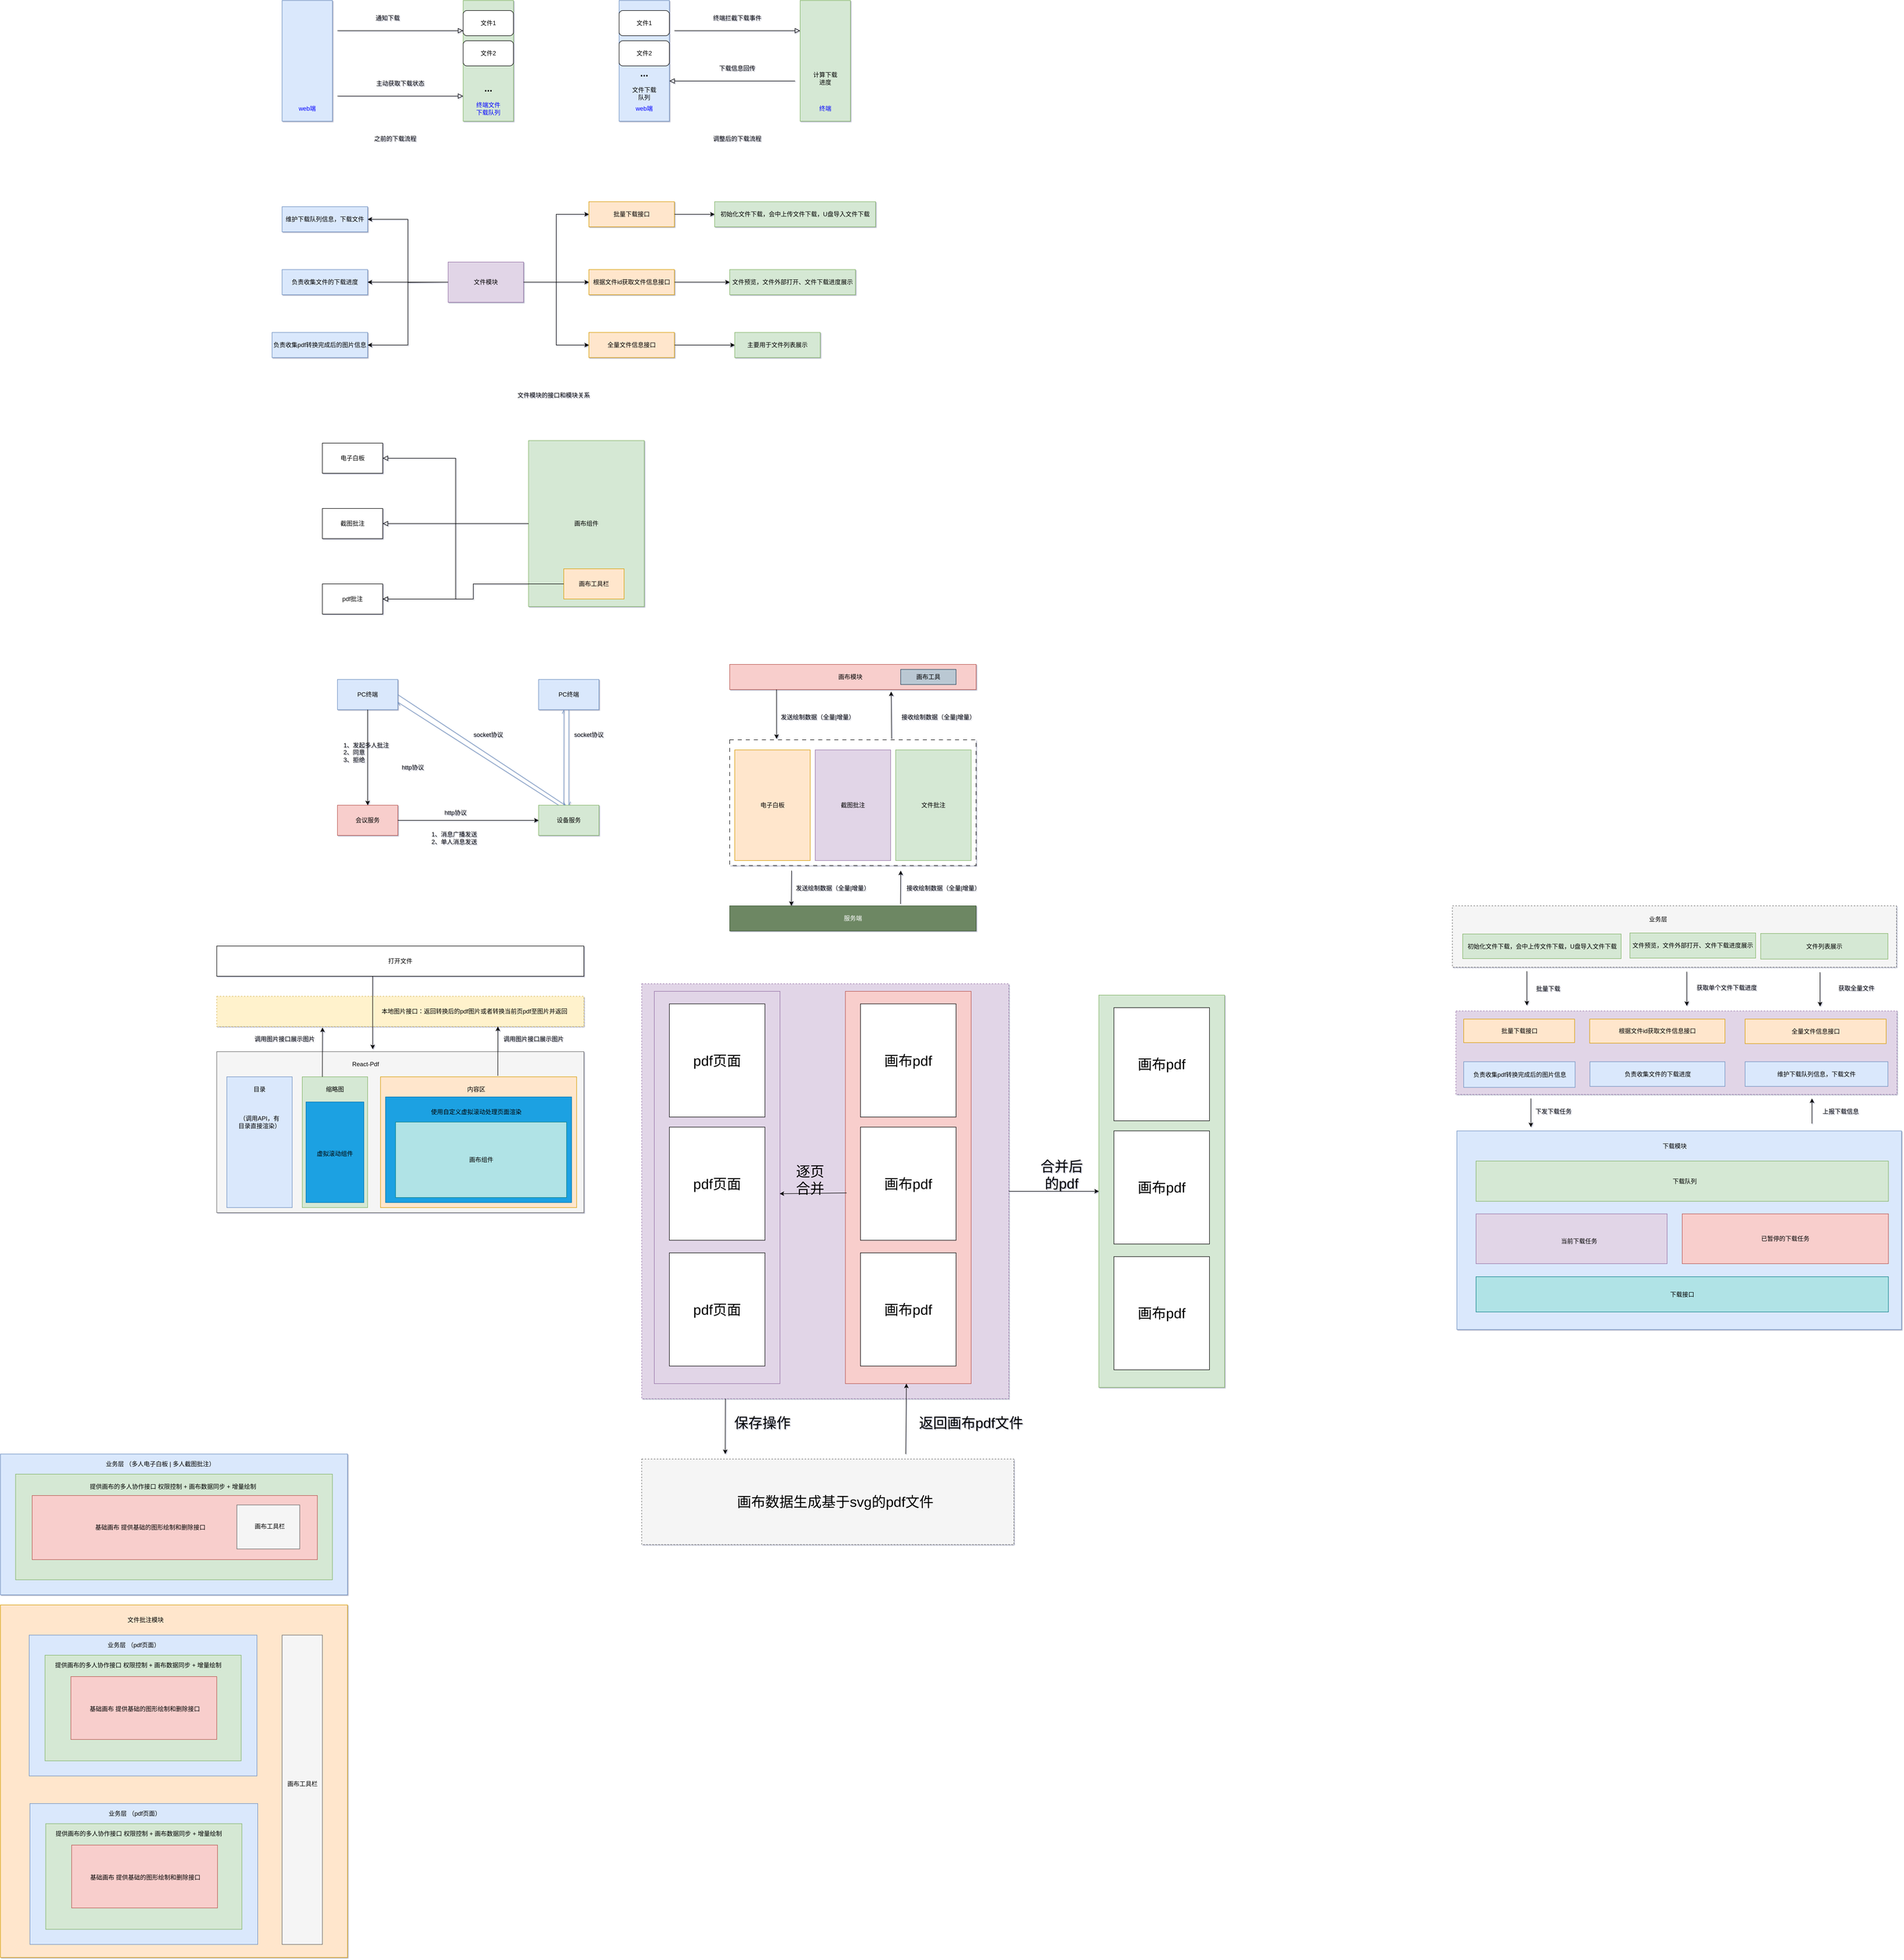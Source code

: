 <mxfile version="22.1.11" type="github">
  <diagram name="第 1 页" id="ExTiOvINmQSWUFrJPMDl">
    <mxGraphModel dx="2531" dy="933" grid="0" gridSize="10" guides="1" tooltips="1" connect="1" arrows="1" fold="1" page="0" pageScale="1" pageWidth="827" pageHeight="1169" math="0" shadow="1">
      <root>
        <mxCell id="0" />
        <mxCell id="1" parent="0" />
        <mxCell id="SdTUQV1muve1M0gxpiIX-164" value="" style="rounded=0;whiteSpace=wrap;html=1;dashed=1;fillColor=#f5f5f5;fontColor=#333333;strokeColor=#666666;" vertex="1" parent="1">
          <mxGeometry x="2357" y="1880" width="883" height="122" as="geometry" />
        </mxCell>
        <mxCell id="SdTUQV1muve1M0gxpiIX-46" value="" style="rounded=0;whiteSpace=wrap;html=1;dashed=1;fillColor=#e1d5e7;strokeColor=#9673a6;fontSize=28;" vertex="1" parent="1">
          <mxGeometry x="745" y="2035" width="730" height="825" as="geometry" />
        </mxCell>
        <mxCell id="SdTUQV1muve1M0gxpiIX-39" value="" style="rounded=0;whiteSpace=wrap;html=1;dashed=1;fillColor=#fff2cc;strokeColor=#d6b656;" vertex="1" parent="1">
          <mxGeometry x="-100" y="2060" width="730" height="60" as="geometry" />
        </mxCell>
        <mxCell id="yBqRNHplVpy1pxyJX8kC-1" value="" style="rounded=0;whiteSpace=wrap;html=1;fillColor=#dae8fc;strokeColor=#6c8ebf;" parent="1" vertex="1">
          <mxGeometry x="30" y="80" width="100" height="240" as="geometry" />
        </mxCell>
        <mxCell id="yBqRNHplVpy1pxyJX8kC-4" value="" style="rounded=0;whiteSpace=wrap;html=1;fillColor=#d5e8d4;strokeColor=#82b366;" parent="1" vertex="1">
          <mxGeometry x="390" y="80" width="100" height="240" as="geometry" />
        </mxCell>
        <mxCell id="yBqRNHplVpy1pxyJX8kC-6" value="文件1" style="rounded=1;whiteSpace=wrap;html=1;" parent="1" vertex="1">
          <mxGeometry x="390" y="100" width="100" height="50" as="geometry" />
        </mxCell>
        <mxCell id="yBqRNHplVpy1pxyJX8kC-9" value="" style="rounded=0;html=1;jettySize=auto;orthogonalLoop=1;fontSize=11;endArrow=block;endFill=0;endSize=8;strokeWidth=1;shadow=0;labelBackgroundColor=none;edgeStyle=orthogonalEdgeStyle;exitX=1;exitY=0.5;exitDx=0;exitDy=0;entryX=0;entryY=0.5;entryDx=0;entryDy=0;" parent="1" edge="1">
          <mxGeometry relative="1" as="geometry">
            <mxPoint x="140" y="140" as="sourcePoint" />
            <mxPoint x="390" y="140" as="targetPoint" />
          </mxGeometry>
        </mxCell>
        <mxCell id="yBqRNHplVpy1pxyJX8kC-10" value="文件2" style="rounded=1;whiteSpace=wrap;html=1;" parent="1" vertex="1">
          <mxGeometry x="390" y="160" width="100" height="50" as="geometry" />
        </mxCell>
        <mxCell id="yBqRNHplVpy1pxyJX8kC-12" value="..." style="text;html=1;strokeColor=none;fillColor=none;align=center;verticalAlign=middle;whiteSpace=wrap;rounded=0;fontStyle=1;fontSize=19;" parent="1" vertex="1">
          <mxGeometry x="410" y="240" width="60" height="30" as="geometry" />
        </mxCell>
        <mxCell id="yBqRNHplVpy1pxyJX8kC-13" value="终端文件下载队列" style="text;html=1;strokeColor=none;fillColor=none;align=center;verticalAlign=middle;whiteSpace=wrap;rounded=0;fontColor=#0000FF;" parent="1" vertex="1">
          <mxGeometry x="410" y="280" width="60" height="30" as="geometry" />
        </mxCell>
        <mxCell id="yBqRNHplVpy1pxyJX8kC-14" value="web端" style="text;html=1;strokeColor=none;fillColor=none;align=center;verticalAlign=middle;whiteSpace=wrap;rounded=0;fontColor=#0000FF;" parent="1" vertex="1">
          <mxGeometry x="50" y="280" width="60" height="30" as="geometry" />
        </mxCell>
        <mxCell id="yBqRNHplVpy1pxyJX8kC-16" value="通知下载" style="text;html=1;strokeColor=none;fillColor=none;align=center;verticalAlign=middle;whiteSpace=wrap;rounded=0;" parent="1" vertex="1">
          <mxGeometry x="210" y="100" width="60" height="30" as="geometry" />
        </mxCell>
        <mxCell id="yBqRNHplVpy1pxyJX8kC-43" value="主动获取下载状态" style="text;html=1;strokeColor=none;fillColor=none;align=center;verticalAlign=middle;whiteSpace=wrap;rounded=0;" parent="1" vertex="1">
          <mxGeometry x="210" y="230" width="110" height="30" as="geometry" />
        </mxCell>
        <mxCell id="yBqRNHplVpy1pxyJX8kC-44" value="" style="rounded=0;html=1;jettySize=auto;orthogonalLoop=1;fontSize=11;endArrow=block;endFill=0;endSize=8;strokeWidth=1;shadow=0;labelBackgroundColor=none;edgeStyle=orthogonalEdgeStyle;exitX=1;exitY=0.5;exitDx=0;exitDy=0;entryX=0;entryY=0.5;entryDx=0;entryDy=0;" parent="1" edge="1">
          <mxGeometry relative="1" as="geometry">
            <mxPoint x="140" y="270" as="sourcePoint" />
            <mxPoint x="390" y="270" as="targetPoint" />
          </mxGeometry>
        </mxCell>
        <mxCell id="yBqRNHplVpy1pxyJX8kC-45" value="之前的下载流程" style="text;html=1;strokeColor=none;fillColor=none;align=center;verticalAlign=middle;whiteSpace=wrap;rounded=0;" parent="1" vertex="1">
          <mxGeometry x="190" y="340" width="130" height="30" as="geometry" />
        </mxCell>
        <mxCell id="yBqRNHplVpy1pxyJX8kC-48" value="文件模块的接口和模块关系" style="text;html=1;strokeColor=none;fillColor=none;align=center;verticalAlign=middle;whiteSpace=wrap;rounded=0;" parent="1" vertex="1">
          <mxGeometry x="460" y="850" width="220" height="30" as="geometry" />
        </mxCell>
        <mxCell id="yBqRNHplVpy1pxyJX8kC-51" value="" style="edgeStyle=orthogonalEdgeStyle;rounded=0;orthogonalLoop=1;jettySize=auto;html=1;entryX=0;entryY=0.5;entryDx=0;entryDy=0;" parent="1" source="yBqRNHplVpy1pxyJX8kC-49" target="yBqRNHplVpy1pxyJX8kC-50" edge="1">
          <mxGeometry relative="1" as="geometry" />
        </mxCell>
        <mxCell id="yBqRNHplVpy1pxyJX8kC-78" value="" style="edgeStyle=orthogonalEdgeStyle;rounded=0;orthogonalLoop=1;jettySize=auto;html=1;entryX=1;entryY=0.5;entryDx=0;entryDy=0;" parent="1" source="yBqRNHplVpy1pxyJX8kC-49" target="yBqRNHplVpy1pxyJX8kC-79" edge="1">
          <mxGeometry relative="1" as="geometry">
            <mxPoint x="165" y="560" as="targetPoint" />
          </mxGeometry>
        </mxCell>
        <mxCell id="yBqRNHplVpy1pxyJX8kC-49" value="文件模块" style="rounded=0;whiteSpace=wrap;html=1;fillColor=#e1d5e7;strokeColor=#9673a6;" parent="1" vertex="1">
          <mxGeometry x="360" y="600" width="150" height="80" as="geometry" />
        </mxCell>
        <mxCell id="yBqRNHplVpy1pxyJX8kC-61" value="" style="edgeStyle=orthogonalEdgeStyle;rounded=0;orthogonalLoop=1;jettySize=auto;html=1;" parent="1" source="yBqRNHplVpy1pxyJX8kC-50" target="yBqRNHplVpy1pxyJX8kC-60" edge="1">
          <mxGeometry relative="1" as="geometry" />
        </mxCell>
        <mxCell id="yBqRNHplVpy1pxyJX8kC-50" value="批量下载接口" style="rounded=0;whiteSpace=wrap;html=1;fillColor=#ffe6cc;strokeColor=#d79b00;" parent="1" vertex="1">
          <mxGeometry x="640" y="480" width="170" height="50" as="geometry" />
        </mxCell>
        <mxCell id="yBqRNHplVpy1pxyJX8kC-59" value="" style="edgeStyle=orthogonalEdgeStyle;rounded=0;orthogonalLoop=1;jettySize=auto;html=1;" parent="1" source="yBqRNHplVpy1pxyJX8kC-52" target="yBqRNHplVpy1pxyJX8kC-58" edge="1">
          <mxGeometry relative="1" as="geometry" />
        </mxCell>
        <mxCell id="yBqRNHplVpy1pxyJX8kC-52" value="根据文件id获取文件信息接口" style="rounded=0;whiteSpace=wrap;html=1;fillColor=#ffe6cc;strokeColor=#d79b00;" parent="1" vertex="1">
          <mxGeometry x="640" y="615" width="170" height="50" as="geometry" />
        </mxCell>
        <mxCell id="yBqRNHplVpy1pxyJX8kC-57" value="" style="edgeStyle=orthogonalEdgeStyle;rounded=0;orthogonalLoop=1;jettySize=auto;html=1;" parent="1" source="yBqRNHplVpy1pxyJX8kC-53" target="yBqRNHplVpy1pxyJX8kC-56" edge="1">
          <mxGeometry relative="1" as="geometry" />
        </mxCell>
        <mxCell id="yBqRNHplVpy1pxyJX8kC-53" value="全量文件信息接口" style="rounded=0;whiteSpace=wrap;html=1;fillColor=#ffe6cc;strokeColor=#d79b00;" parent="1" vertex="1">
          <mxGeometry x="640" y="740" width="170" height="50" as="geometry" />
        </mxCell>
        <mxCell id="yBqRNHplVpy1pxyJX8kC-54" value="" style="edgeStyle=orthogonalEdgeStyle;rounded=0;orthogonalLoop=1;jettySize=auto;html=1;entryX=0;entryY=0.5;entryDx=0;entryDy=0;exitX=1;exitY=0.5;exitDx=0;exitDy=0;" parent="1" source="yBqRNHplVpy1pxyJX8kC-49" target="yBqRNHplVpy1pxyJX8kC-52" edge="1">
          <mxGeometry relative="1" as="geometry">
            <mxPoint x="520" y="650" as="sourcePoint" />
            <mxPoint x="650" y="515" as="targetPoint" />
          </mxGeometry>
        </mxCell>
        <mxCell id="yBqRNHplVpy1pxyJX8kC-55" value="" style="edgeStyle=orthogonalEdgeStyle;rounded=0;orthogonalLoop=1;jettySize=auto;html=1;entryX=0;entryY=0.5;entryDx=0;entryDy=0;exitX=1;exitY=0.5;exitDx=0;exitDy=0;" parent="1" source="yBqRNHplVpy1pxyJX8kC-49" target="yBqRNHplVpy1pxyJX8kC-53" edge="1">
          <mxGeometry relative="1" as="geometry">
            <mxPoint x="520" y="650" as="sourcePoint" />
            <mxPoint x="650" y="515" as="targetPoint" />
          </mxGeometry>
        </mxCell>
        <mxCell id="yBqRNHplVpy1pxyJX8kC-56" value="主要用于文件列表展示" style="rounded=0;whiteSpace=wrap;html=1;fillColor=#d5e8d4;strokeColor=#82b366;" parent="1" vertex="1">
          <mxGeometry x="930" y="740" width="170" height="50" as="geometry" />
        </mxCell>
        <mxCell id="yBqRNHplVpy1pxyJX8kC-58" value="文件预览，文件外部打开、文件下载进度展示" style="rounded=0;whiteSpace=wrap;html=1;fillColor=#d5e8d4;strokeColor=#82b366;" parent="1" vertex="1">
          <mxGeometry x="920" y="615" width="250" height="50" as="geometry" />
        </mxCell>
        <mxCell id="yBqRNHplVpy1pxyJX8kC-60" value="初始化文件下载，会中上传文件下载，U盘导入文件下载" style="rounded=0;whiteSpace=wrap;html=1;fillColor=#d5e8d4;strokeColor=#82b366;" parent="1" vertex="1">
          <mxGeometry x="890" y="480" width="320" height="50" as="geometry" />
        </mxCell>
        <mxCell id="yBqRNHplVpy1pxyJX8kC-63" value="" style="rounded=0;whiteSpace=wrap;html=1;fillColor=#dae8fc;strokeColor=#6c8ebf;" parent="1" vertex="1">
          <mxGeometry x="700" y="80" width="100" height="240" as="geometry" />
        </mxCell>
        <mxCell id="yBqRNHplVpy1pxyJX8kC-64" value="" style="rounded=0;whiteSpace=wrap;html=1;fillColor=#d5e8d4;strokeColor=#82b366;" parent="1" vertex="1">
          <mxGeometry x="1060" y="80" width="100" height="240" as="geometry" />
        </mxCell>
        <mxCell id="yBqRNHplVpy1pxyJX8kC-65" value="文件1" style="rounded=1;whiteSpace=wrap;html=1;" parent="1" vertex="1">
          <mxGeometry x="700" y="100" width="100" height="50" as="geometry" />
        </mxCell>
        <mxCell id="yBqRNHplVpy1pxyJX8kC-66" value="" style="rounded=0;html=1;jettySize=auto;orthogonalLoop=1;fontSize=11;endArrow=block;endFill=0;endSize=8;strokeWidth=1;shadow=0;labelBackgroundColor=none;edgeStyle=orthogonalEdgeStyle;exitX=1;exitY=0.5;exitDx=0;exitDy=0;entryX=0;entryY=0.5;entryDx=0;entryDy=0;" parent="1" edge="1">
          <mxGeometry relative="1" as="geometry">
            <mxPoint x="810" y="140" as="sourcePoint" />
            <mxPoint x="1060" y="140" as="targetPoint" />
          </mxGeometry>
        </mxCell>
        <mxCell id="yBqRNHplVpy1pxyJX8kC-67" value="文件2" style="rounded=1;whiteSpace=wrap;html=1;" parent="1" vertex="1">
          <mxGeometry x="700" y="160" width="100" height="50" as="geometry" />
        </mxCell>
        <mxCell id="yBqRNHplVpy1pxyJX8kC-68" value="..." style="text;html=1;strokeColor=none;fillColor=none;align=center;verticalAlign=middle;whiteSpace=wrap;rounded=0;fontStyle=1;fontSize=19;" parent="1" vertex="1">
          <mxGeometry x="720" y="210" width="60" height="30" as="geometry" />
        </mxCell>
        <mxCell id="yBqRNHplVpy1pxyJX8kC-69" value="终端" style="text;html=1;strokeColor=none;fillColor=none;align=center;verticalAlign=middle;whiteSpace=wrap;rounded=0;fontColor=#0000FF;" parent="1" vertex="1">
          <mxGeometry x="1080" y="280" width="60" height="30" as="geometry" />
        </mxCell>
        <mxCell id="yBqRNHplVpy1pxyJX8kC-70" value="web端" style="text;html=1;strokeColor=none;fillColor=none;align=center;verticalAlign=middle;whiteSpace=wrap;rounded=0;fontColor=#0000FF;" parent="1" vertex="1">
          <mxGeometry x="720" y="280" width="60" height="30" as="geometry" />
        </mxCell>
        <mxCell id="yBqRNHplVpy1pxyJX8kC-71" value="" style="rounded=0;html=1;jettySize=auto;orthogonalLoop=1;fontSize=11;endArrow=block;endFill=0;endSize=8;strokeWidth=1;shadow=0;labelBackgroundColor=none;edgeStyle=orthogonalEdgeStyle;exitX=0;exitY=0.75;exitDx=0;exitDy=0;" parent="1" edge="1">
          <mxGeometry relative="1" as="geometry">
            <mxPoint x="1050" y="240" as="sourcePoint" />
            <mxPoint x="800" y="240" as="targetPoint" />
          </mxGeometry>
        </mxCell>
        <mxCell id="yBqRNHplVpy1pxyJX8kC-72" value="终端拦截下载事件" style="text;html=1;strokeColor=none;fillColor=none;align=center;verticalAlign=middle;whiteSpace=wrap;rounded=0;" parent="1" vertex="1">
          <mxGeometry x="880" y="100" width="110" height="30" as="geometry" />
        </mxCell>
        <mxCell id="yBqRNHplVpy1pxyJX8kC-73" value="下载信息回传" style="text;html=1;strokeColor=none;fillColor=none;align=center;verticalAlign=middle;whiteSpace=wrap;rounded=0;" parent="1" vertex="1">
          <mxGeometry x="880" y="200" width="110" height="30" as="geometry" />
        </mxCell>
        <mxCell id="yBqRNHplVpy1pxyJX8kC-74" value="文件下载队列" style="text;html=1;strokeColor=none;fillColor=none;align=center;verticalAlign=middle;whiteSpace=wrap;rounded=0;fontColor=#000000;" parent="1" vertex="1">
          <mxGeometry x="720" y="250" width="60" height="30" as="geometry" />
        </mxCell>
        <mxCell id="yBqRNHplVpy1pxyJX8kC-75" value="调整后的下载流程" style="text;html=1;strokeColor=none;fillColor=none;align=center;verticalAlign=middle;whiteSpace=wrap;rounded=0;" parent="1" vertex="1">
          <mxGeometry x="870" y="340" width="130" height="30" as="geometry" />
        </mxCell>
        <mxCell id="yBqRNHplVpy1pxyJX8kC-76" value="计算下载进度" style="text;html=1;strokeColor=none;fillColor=none;align=center;verticalAlign=middle;whiteSpace=wrap;rounded=0;" parent="1" vertex="1">
          <mxGeometry x="1080" y="220" width="60" height="30" as="geometry" />
        </mxCell>
        <mxCell id="yBqRNHplVpy1pxyJX8kC-79" value="维护下载队列信息，下载文件" style="rounded=0;whiteSpace=wrap;html=1;fillColor=#dae8fc;strokeColor=#6c8ebf;" parent="1" vertex="1">
          <mxGeometry x="30" y="490" width="170" height="50" as="geometry" />
        </mxCell>
        <mxCell id="yBqRNHplVpy1pxyJX8kC-80" value="负责收集文件的下载进度" style="rounded=0;whiteSpace=wrap;html=1;fillColor=#dae8fc;strokeColor=#6c8ebf;" parent="1" vertex="1">
          <mxGeometry x="30" y="615" width="170" height="50" as="geometry" />
        </mxCell>
        <mxCell id="yBqRNHplVpy1pxyJX8kC-81" value="" style="edgeStyle=orthogonalEdgeStyle;rounded=0;orthogonalLoop=1;jettySize=auto;html=1;exitX=0;exitY=0.5;exitDx=0;exitDy=0;" parent="1" source="yBqRNHplVpy1pxyJX8kC-49" target="yBqRNHplVpy1pxyJX8kC-80" edge="1">
          <mxGeometry relative="1" as="geometry">
            <mxPoint x="370" y="650" as="sourcePoint" />
            <mxPoint x="210" y="525" as="targetPoint" />
          </mxGeometry>
        </mxCell>
        <mxCell id="yBqRNHplVpy1pxyJX8kC-82" value="负责收集pdf转换完成后的图片信息" style="rounded=0;whiteSpace=wrap;html=1;fillColor=#dae8fc;strokeColor=#6c8ebf;" parent="1" vertex="1">
          <mxGeometry x="10" y="740" width="190" height="50" as="geometry" />
        </mxCell>
        <mxCell id="yBqRNHplVpy1pxyJX8kC-83" value="" style="edgeStyle=orthogonalEdgeStyle;rounded=0;orthogonalLoop=1;jettySize=auto;html=1;entryX=1;entryY=0.5;entryDx=0;entryDy=0;" parent="1" target="yBqRNHplVpy1pxyJX8kC-82" edge="1">
          <mxGeometry relative="1" as="geometry">
            <mxPoint x="360" y="640" as="sourcePoint" />
            <mxPoint x="210" y="525" as="targetPoint" />
          </mxGeometry>
        </mxCell>
        <mxCell id="yBqRNHplVpy1pxyJX8kC-91" value="画布组件" style="rounded=0;whiteSpace=wrap;html=1;fillColor=#d5e8d4;strokeColor=#82b366;" parent="1" vertex="1">
          <mxGeometry x="520" y="955" width="230" height="330" as="geometry" />
        </mxCell>
        <mxCell id="yBqRNHplVpy1pxyJX8kC-92" value="电子白板" style="rounded=0;whiteSpace=wrap;html=1;" parent="1" vertex="1">
          <mxGeometry x="110" y="960" width="120" height="60" as="geometry" />
        </mxCell>
        <mxCell id="yBqRNHplVpy1pxyJX8kC-93" value="截图批注" style="rounded=0;whiteSpace=wrap;html=1;" parent="1" vertex="1">
          <mxGeometry x="110" y="1090" width="120" height="60" as="geometry" />
        </mxCell>
        <mxCell id="yBqRNHplVpy1pxyJX8kC-94" value="pdf批注" style="rounded=0;whiteSpace=wrap;html=1;" parent="1" vertex="1">
          <mxGeometry x="110" y="1240" width="120" height="60" as="geometry" />
        </mxCell>
        <mxCell id="yBqRNHplVpy1pxyJX8kC-98" value="" style="rounded=0;html=1;jettySize=auto;orthogonalLoop=1;fontSize=11;endArrow=block;endFill=0;endSize=8;strokeWidth=1;shadow=0;labelBackgroundColor=none;edgeStyle=orthogonalEdgeStyle;entryX=1;entryY=0.5;entryDx=0;entryDy=0;exitX=0;exitY=0.5;exitDx=0;exitDy=0;" parent="1" source="yBqRNHplVpy1pxyJX8kC-91" target="yBqRNHplVpy1pxyJX8kC-92" edge="1">
          <mxGeometry relative="1" as="geometry">
            <mxPoint x="660" y="1110" as="sourcePoint" />
            <mxPoint x="660" y="1160" as="targetPoint" />
          </mxGeometry>
        </mxCell>
        <mxCell id="yBqRNHplVpy1pxyJX8kC-99" value="" style="rounded=0;html=1;jettySize=auto;orthogonalLoop=1;fontSize=11;endArrow=block;endFill=0;endSize=8;strokeWidth=1;shadow=0;labelBackgroundColor=none;edgeStyle=orthogonalEdgeStyle;entryX=1;entryY=0.5;entryDx=0;entryDy=0;exitX=0;exitY=0.5;exitDx=0;exitDy=0;" parent="1" source="yBqRNHplVpy1pxyJX8kC-91" target="yBqRNHplVpy1pxyJX8kC-93" edge="1">
          <mxGeometry relative="1" as="geometry">
            <mxPoint x="530" y="1130" as="sourcePoint" />
            <mxPoint x="240" y="1000" as="targetPoint" />
          </mxGeometry>
        </mxCell>
        <mxCell id="yBqRNHplVpy1pxyJX8kC-101" value="" style="rounded=0;html=1;jettySize=auto;orthogonalLoop=1;fontSize=11;endArrow=block;endFill=0;endSize=8;strokeWidth=1;shadow=0;labelBackgroundColor=none;edgeStyle=orthogonalEdgeStyle;entryX=1;entryY=0.5;entryDx=0;entryDy=0;exitX=0;exitY=0.5;exitDx=0;exitDy=0;" parent="1" source="yBqRNHplVpy1pxyJX8kC-91" target="yBqRNHplVpy1pxyJX8kC-94" edge="1">
          <mxGeometry relative="1" as="geometry">
            <mxPoint x="530" y="1130" as="sourcePoint" />
            <mxPoint x="240" y="1130" as="targetPoint" />
          </mxGeometry>
        </mxCell>
        <mxCell id="yBqRNHplVpy1pxyJX8kC-102" value="画布工具栏" style="rounded=0;whiteSpace=wrap;html=1;fillColor=#ffe6cc;strokeColor=#d79b00;" parent="1" vertex="1">
          <mxGeometry x="590" y="1210" width="120" height="60" as="geometry" />
        </mxCell>
        <mxCell id="yBqRNHplVpy1pxyJX8kC-103" value="" style="rounded=0;html=1;jettySize=auto;orthogonalLoop=1;fontSize=11;endArrow=block;endFill=0;endSize=8;strokeWidth=1;shadow=0;labelBackgroundColor=none;edgeStyle=orthogonalEdgeStyle;entryX=1;entryY=0.5;entryDx=0;entryDy=0;exitX=0;exitY=0.5;exitDx=0;exitDy=0;" parent="1" source="yBqRNHplVpy1pxyJX8kC-102" target="yBqRNHplVpy1pxyJX8kC-94" edge="1">
          <mxGeometry relative="1" as="geometry">
            <mxPoint x="470" y="1140" as="sourcePoint" />
            <mxPoint x="470" y="1190" as="targetPoint" />
          </mxGeometry>
        </mxCell>
        <mxCell id="yBqRNHplVpy1pxyJX8kC-104" value="PC终端" style="rounded=0;whiteSpace=wrap;html=1;fillColor=#dae8fc;strokeColor=#6c8ebf;" parent="1" vertex="1">
          <mxGeometry x="140" y="1430" width="120" height="60" as="geometry" />
        </mxCell>
        <mxCell id="yBqRNHplVpy1pxyJX8kC-105" value="会议服务" style="rounded=0;whiteSpace=wrap;html=1;fillColor=#f8cecc;strokeColor=#b85450;" parent="1" vertex="1">
          <mxGeometry x="140" y="1680" width="120" height="60" as="geometry" />
        </mxCell>
        <mxCell id="yBqRNHplVpy1pxyJX8kC-106" value="设备服务" style="rounded=0;whiteSpace=wrap;html=1;fillColor=#d5e8d4;strokeColor=#82b366;" parent="1" vertex="1">
          <mxGeometry x="540" y="1680" width="120" height="60" as="geometry" />
        </mxCell>
        <mxCell id="yBqRNHplVpy1pxyJX8kC-107" value="" style="endArrow=classic;html=1;rounded=0;exitX=0.5;exitY=1;exitDx=0;exitDy=0;entryX=0.5;entryY=0;entryDx=0;entryDy=0;" parent="1" source="yBqRNHplVpy1pxyJX8kC-104" target="yBqRNHplVpy1pxyJX8kC-105" edge="1">
          <mxGeometry width="50" height="50" relative="1" as="geometry">
            <mxPoint x="400" y="1740" as="sourcePoint" />
            <mxPoint x="240" y="1560" as="targetPoint" />
          </mxGeometry>
        </mxCell>
        <mxCell id="yBqRNHplVpy1pxyJX8kC-108" value="" style="endArrow=classic;html=1;rounded=0;exitX=0;exitY=0.5;exitDx=0;exitDy=0;entryX=0;entryY=0.5;entryDx=0;entryDy=0;" parent="1" target="yBqRNHplVpy1pxyJX8kC-106" edge="1">
          <mxGeometry width="50" height="50" relative="1" as="geometry">
            <mxPoint x="260" y="1710" as="sourcePoint" />
            <mxPoint x="140" y="1880" as="targetPoint" />
          </mxGeometry>
        </mxCell>
        <mxCell id="yBqRNHplVpy1pxyJX8kC-109" value="" style="endArrow=openAsync;html=1;rounded=0;endFill=0;fillColor=#dae8fc;strokeColor=#6c8ebf;" parent="1" edge="1">
          <mxGeometry width="50" height="50" relative="1" as="geometry">
            <mxPoint x="580" y="1680" as="sourcePoint" />
            <mxPoint x="260" y="1475" as="targetPoint" />
          </mxGeometry>
        </mxCell>
        <mxCell id="yBqRNHplVpy1pxyJX8kC-110" value="" style="endArrow=openAsync;html=1;rounded=0;exitX=1;exitY=0.5;exitDx=0;exitDy=0;entryX=0.442;entryY=0;entryDx=0;entryDy=0;entryPerimeter=0;endFill=0;fillColor=#dae8fc;strokeColor=#6c8ebf;" parent="1" source="yBqRNHplVpy1pxyJX8kC-104" target="yBqRNHplVpy1pxyJX8kC-106" edge="1">
          <mxGeometry width="50" height="50" relative="1" as="geometry">
            <mxPoint x="590" y="1690" as="sourcePoint" />
            <mxPoint x="650" y="1540" as="targetPoint" />
          </mxGeometry>
        </mxCell>
        <mxCell id="yBqRNHplVpy1pxyJX8kC-111" value="socket协议" style="text;html=1;strokeColor=none;fillColor=none;align=center;verticalAlign=middle;whiteSpace=wrap;rounded=0;" parent="1" vertex="1">
          <mxGeometry x="600" y="1530" width="80" height="20" as="geometry" />
        </mxCell>
        <mxCell id="yBqRNHplVpy1pxyJX8kC-112" value="http协议" style="text;html=1;strokeColor=none;fillColor=none;align=center;verticalAlign=middle;whiteSpace=wrap;rounded=0;" parent="1" vertex="1">
          <mxGeometry x="345" y="1680" width="60" height="30" as="geometry" />
        </mxCell>
        <mxCell id="yBqRNHplVpy1pxyJX8kC-113" value="http协议" style="text;html=1;strokeColor=none;fillColor=none;align=center;verticalAlign=middle;whiteSpace=wrap;rounded=0;" parent="1" vertex="1">
          <mxGeometry x="260" y="1590" width="60" height="30" as="geometry" />
        </mxCell>
        <mxCell id="yBqRNHplVpy1pxyJX8kC-114" value="1、发起多人批注&lt;br&gt;2、同意&lt;br&gt;3、拒绝" style="text;html=1;strokeColor=none;fillColor=none;align=left;verticalAlign=middle;whiteSpace=wrap;rounded=0;" parent="1" vertex="1">
          <mxGeometry x="150" y="1540" width="110" height="70" as="geometry" />
        </mxCell>
        <mxCell id="yBqRNHplVpy1pxyJX8kC-115" value="1、消息广播发送&lt;br&gt;2、单人消息发送" style="text;html=1;strokeColor=none;fillColor=none;align=left;verticalAlign=middle;whiteSpace=wrap;rounded=0;" parent="1" vertex="1">
          <mxGeometry x="325" y="1710" width="110" height="70" as="geometry" />
        </mxCell>
        <mxCell id="yBqRNHplVpy1pxyJX8kC-117" value="PC终端" style="rounded=0;whiteSpace=wrap;html=1;fillColor=#dae8fc;strokeColor=#6c8ebf;" parent="1" vertex="1">
          <mxGeometry x="540" y="1430" width="120" height="60" as="geometry" />
        </mxCell>
        <mxCell id="yBqRNHplVpy1pxyJX8kC-118" value="" style="endArrow=openAsync;html=1;rounded=0;exitX=0.5;exitY=1;exitDx=0;exitDy=0;entryX=0.5;entryY=0;entryDx=0;entryDy=0;endFill=0;fillColor=#dae8fc;strokeColor=#6c8ebf;" parent="1" source="yBqRNHplVpy1pxyJX8kC-117" target="yBqRNHplVpy1pxyJX8kC-106" edge="1">
          <mxGeometry width="50" height="50" relative="1" as="geometry">
            <mxPoint x="420" y="1470" as="sourcePoint" />
            <mxPoint x="753" y="1690" as="targetPoint" />
          </mxGeometry>
        </mxCell>
        <mxCell id="yBqRNHplVpy1pxyJX8kC-119" value="" style="endArrow=openAsync;html=1;rounded=0;endFill=0;fillColor=#dae8fc;strokeColor=#6c8ebf;entryX=0.419;entryY=1.013;entryDx=0;entryDy=0;entryPerimeter=0;" parent="1" target="yBqRNHplVpy1pxyJX8kC-117" edge="1">
          <mxGeometry width="50" height="50" relative="1" as="geometry">
            <mxPoint x="590" y="1680" as="sourcePoint" />
            <mxPoint x="270" y="1485" as="targetPoint" />
          </mxGeometry>
        </mxCell>
        <mxCell id="yBqRNHplVpy1pxyJX8kC-120" value="socket协议" style="text;html=1;strokeColor=none;fillColor=none;align=center;verticalAlign=middle;whiteSpace=wrap;rounded=0;" parent="1" vertex="1">
          <mxGeometry x="400" y="1530" width="80" height="20" as="geometry" />
        </mxCell>
        <mxCell id="SdTUQV1muve1M0gxpiIX-1" value="" style="rounded=0;whiteSpace=wrap;html=1;fillColor=#f8cecc;strokeColor=#b85450;" vertex="1" parent="1">
          <mxGeometry x="920" y="1400" width="490" height="50" as="geometry" />
        </mxCell>
        <mxCell id="SdTUQV1muve1M0gxpiIX-2" value="画布模块" style="text;html=1;strokeColor=none;fillColor=none;align=center;verticalAlign=middle;whiteSpace=wrap;rounded=0;" vertex="1" parent="1">
          <mxGeometry x="1130" y="1410" width="60" height="30" as="geometry" />
        </mxCell>
        <mxCell id="SdTUQV1muve1M0gxpiIX-8" value="批注模块" style="rounded=0;whiteSpace=wrap;html=1;dashed=1;dashPattern=8 8;" vertex="1" parent="1">
          <mxGeometry x="920" y="1550" width="490" height="250" as="geometry" />
        </mxCell>
        <mxCell id="SdTUQV1muve1M0gxpiIX-9" value="服务端" style="rounded=0;whiteSpace=wrap;html=1;fillColor=#6d8764;fontColor=#ffffff;strokeColor=#3A5431;" vertex="1" parent="1">
          <mxGeometry x="920" y="1880" width="490" height="50" as="geometry" />
        </mxCell>
        <mxCell id="SdTUQV1muve1M0gxpiIX-10" value="" style="endArrow=classic;html=1;rounded=0;entryX=0.25;entryY=0;entryDx=0;entryDy=0;" edge="1" parent="1" target="SdTUQV1muve1M0gxpiIX-9">
          <mxGeometry width="50" height="50" relative="1" as="geometry">
            <mxPoint x="1043" y="1810" as="sourcePoint" />
            <mxPoint x="1090" y="1640" as="targetPoint" />
          </mxGeometry>
        </mxCell>
        <mxCell id="SdTUQV1muve1M0gxpiIX-11" value="" style="endArrow=classic;html=1;rounded=0;exitX=0.693;exitY=-0.072;exitDx=0;exitDy=0;exitPerimeter=0;" edge="1" parent="1" source="SdTUQV1muve1M0gxpiIX-9">
          <mxGeometry width="50" height="50" relative="1" as="geometry">
            <mxPoint x="1261" y="1810" as="sourcePoint" />
            <mxPoint x="1260" y="1810" as="targetPoint" />
          </mxGeometry>
        </mxCell>
        <mxCell id="SdTUQV1muve1M0gxpiIX-14" value="接收绘制数据（全量|增量）" style="text;html=1;strokeColor=none;fillColor=none;align=center;verticalAlign=middle;whiteSpace=wrap;rounded=0;" vertex="1" parent="1">
          <mxGeometry x="1270" y="1830" width="150" height="30" as="geometry" />
        </mxCell>
        <mxCell id="SdTUQV1muve1M0gxpiIX-15" value="发送绘制数据（全量|增量）" style="text;html=1;strokeColor=none;fillColor=none;align=center;verticalAlign=middle;whiteSpace=wrap;rounded=0;" vertex="1" parent="1">
          <mxGeometry x="1050" y="1830" width="150" height="30" as="geometry" />
        </mxCell>
        <mxCell id="SdTUQV1muve1M0gxpiIX-16" value="" style="endArrow=classic;html=1;rounded=0;entryX=0.19;entryY=-0.008;entryDx=0;entryDy=0;entryPerimeter=0;" edge="1" parent="1" target="SdTUQV1muve1M0gxpiIX-8">
          <mxGeometry width="50" height="50" relative="1" as="geometry">
            <mxPoint x="1013" y="1450" as="sourcePoint" />
            <mxPoint x="1013" y="1520" as="targetPoint" />
          </mxGeometry>
        </mxCell>
        <mxCell id="SdTUQV1muve1M0gxpiIX-17" value="发送绘制数据（全量|增量）" style="text;html=1;strokeColor=none;fillColor=none;align=center;verticalAlign=middle;whiteSpace=wrap;rounded=0;" vertex="1" parent="1">
          <mxGeometry x="1020" y="1490" width="150" height="30" as="geometry" />
        </mxCell>
        <mxCell id="SdTUQV1muve1M0gxpiIX-3" value="电子白板" style="rounded=0;whiteSpace=wrap;html=1;fillColor=#ffe6cc;strokeColor=#d79b00;" vertex="1" parent="1">
          <mxGeometry x="930" y="1570" width="150" height="220" as="geometry" />
        </mxCell>
        <mxCell id="SdTUQV1muve1M0gxpiIX-6" value="截图批注" style="rounded=0;whiteSpace=wrap;html=1;fillColor=#e1d5e7;strokeColor=#9673a6;" vertex="1" parent="1">
          <mxGeometry x="1090" y="1570" width="150" height="220" as="geometry" />
        </mxCell>
        <mxCell id="SdTUQV1muve1M0gxpiIX-7" value="文件批注" style="rounded=0;whiteSpace=wrap;html=1;fillColor=#d5e8d4;strokeColor=#82b366;" vertex="1" parent="1">
          <mxGeometry x="1250" y="1570" width="150" height="220" as="geometry" />
        </mxCell>
        <mxCell id="SdTUQV1muve1M0gxpiIX-18" value="接收绘制数据（全量|增量）" style="text;html=1;strokeColor=none;fillColor=none;align=center;verticalAlign=middle;whiteSpace=wrap;rounded=0;" vertex="1" parent="1">
          <mxGeometry x="1260" y="1490" width="150" height="30" as="geometry" />
        </mxCell>
        <mxCell id="SdTUQV1muve1M0gxpiIX-19" value="" style="endArrow=classic;html=1;rounded=0;exitX=0.657;exitY=-0.008;exitDx=0;exitDy=0;exitPerimeter=0;" edge="1" parent="1" source="SdTUQV1muve1M0gxpiIX-8">
          <mxGeometry width="50" height="50" relative="1" as="geometry">
            <mxPoint x="1241" y="1540" as="sourcePoint" />
            <mxPoint x="1241" y="1454" as="targetPoint" />
          </mxGeometry>
        </mxCell>
        <mxCell id="SdTUQV1muve1M0gxpiIX-20" value="画布工具" style="rounded=0;whiteSpace=wrap;html=1;fillColor=#bac8d3;strokeColor=#23445d;" vertex="1" parent="1">
          <mxGeometry x="1260" y="1410" width="110" height="30" as="geometry" />
        </mxCell>
        <mxCell id="SdTUQV1muve1M0gxpiIX-21" value="" style="edgeStyle=orthogonalEdgeStyle;rounded=0;orthogonalLoop=1;jettySize=auto;html=1;" edge="1" parent="1">
          <mxGeometry relative="1" as="geometry">
            <mxPoint x="210" y="2015" as="sourcePoint" />
            <mxPoint x="210" y="2165" as="targetPoint" />
          </mxGeometry>
        </mxCell>
        <mxCell id="SdTUQV1muve1M0gxpiIX-22" value="打开文件" style="rounded=0;whiteSpace=wrap;html=1;" vertex="1" parent="1">
          <mxGeometry x="-100" y="1960" width="730" height="60" as="geometry" />
        </mxCell>
        <mxCell id="SdTUQV1muve1M0gxpiIX-23" value="" style="whiteSpace=wrap;html=1;rounded=0;fillColor=#f5f5f5;strokeColor=#666666;fontColor=#333333;" vertex="1" parent="1">
          <mxGeometry x="-100" y="2170" width="730" height="320" as="geometry" />
        </mxCell>
        <mxCell id="SdTUQV1muve1M0gxpiIX-24" value="React-Pdf" style="text;html=1;strokeColor=none;fillColor=none;align=center;verticalAlign=middle;whiteSpace=wrap;rounded=0;" vertex="1" parent="1">
          <mxGeometry x="165.62" y="2180" width="60" height="30" as="geometry" />
        </mxCell>
        <mxCell id="SdTUQV1muve1M0gxpiIX-25" value="" style="rounded=0;whiteSpace=wrap;html=1;fillColor=#dae8fc;strokeColor=#6c8ebf;" vertex="1" parent="1">
          <mxGeometry x="-80" y="2220" width="130" height="260" as="geometry" />
        </mxCell>
        <mxCell id="SdTUQV1muve1M0gxpiIX-26" value="" style="rounded=0;whiteSpace=wrap;html=1;fillColor=#d5e8d4;strokeColor=#82b366;" vertex="1" parent="1">
          <mxGeometry x="70" y="2220" width="130" height="260" as="geometry" />
        </mxCell>
        <mxCell id="SdTUQV1muve1M0gxpiIX-27" value="" style="rounded=0;whiteSpace=wrap;html=1;fillColor=#ffe6cc;strokeColor=#d79b00;" vertex="1" parent="1">
          <mxGeometry x="225.62" y="2220" width="390" height="260" as="geometry" />
        </mxCell>
        <mxCell id="SdTUQV1muve1M0gxpiIX-28" value="目录" style="text;html=1;strokeColor=none;fillColor=none;align=center;verticalAlign=middle;whiteSpace=wrap;rounded=0;" vertex="1" parent="1">
          <mxGeometry x="-70" y="2230" width="110" height="30" as="geometry" />
        </mxCell>
        <mxCell id="SdTUQV1muve1M0gxpiIX-29" value="（调用API，有目录直接渲染）" style="text;html=1;strokeColor=none;fillColor=none;align=center;verticalAlign=middle;whiteSpace=wrap;rounded=0;" vertex="1" parent="1">
          <mxGeometry x="-60" y="2270" width="90" height="80" as="geometry" />
        </mxCell>
        <mxCell id="SdTUQV1muve1M0gxpiIX-30" value="缩略图" style="text;html=1;strokeColor=none;fillColor=none;align=center;verticalAlign=middle;whiteSpace=wrap;rounded=0;" vertex="1" parent="1">
          <mxGeometry x="105" y="2230" width="60" height="30" as="geometry" />
        </mxCell>
        <mxCell id="SdTUQV1muve1M0gxpiIX-31" value="内容区" style="text;html=1;strokeColor=none;fillColor=none;align=center;verticalAlign=middle;whiteSpace=wrap;rounded=0;" vertex="1" parent="1">
          <mxGeometry x="385.62" y="2230" width="60" height="30" as="geometry" />
        </mxCell>
        <mxCell id="SdTUQV1muve1M0gxpiIX-32" value="" style="rounded=0;whiteSpace=wrap;html=1;fillColor=#1ba1e2;fontColor=#ffffff;strokeColor=#006EAF;" vertex="1" parent="1">
          <mxGeometry x="77.5" y="2270" width="115" height="200" as="geometry" />
        </mxCell>
        <mxCell id="SdTUQV1muve1M0gxpiIX-33" value="虚拟滚动组件" style="text;html=1;strokeColor=none;fillColor=none;align=center;verticalAlign=middle;whiteSpace=wrap;rounded=0;" vertex="1" parent="1">
          <mxGeometry x="90" y="2275" width="90" height="195" as="geometry" />
        </mxCell>
        <mxCell id="SdTUQV1muve1M0gxpiIX-34" value="&lt;br&gt;" style="rounded=0;whiteSpace=wrap;html=1;fillColor=#1ba1e2;fontColor=#ffffff;strokeColor=#006EAF;" vertex="1" parent="1">
          <mxGeometry x="235.62" y="2260" width="370" height="210" as="geometry" />
        </mxCell>
        <mxCell id="SdTUQV1muve1M0gxpiIX-35" value="使用自定义虚拟滚动处理页面渲染" style="text;html=1;strokeColor=none;fillColor=none;align=center;verticalAlign=middle;whiteSpace=wrap;rounded=0;" vertex="1" parent="1">
          <mxGeometry x="275.62" y="2270" width="280" height="40" as="geometry" />
        </mxCell>
        <mxCell id="SdTUQV1muve1M0gxpiIX-36" value="画布组件" style="rounded=0;whiteSpace=wrap;html=1;fillColor=#b0e3e6;strokeColor=#0e8088;" vertex="1" parent="1">
          <mxGeometry x="255.62" y="2310" width="340" height="150" as="geometry" />
        </mxCell>
        <mxCell id="SdTUQV1muve1M0gxpiIX-40" value="本地图片接口：返回转换后的pdf图片或者转换当前页pdf至图片并返回" style="text;html=1;strokeColor=none;fillColor=none;align=center;verticalAlign=middle;whiteSpace=wrap;rounded=0;" vertex="1" parent="1">
          <mxGeometry x="200" y="2075" width="425" height="30" as="geometry" />
        </mxCell>
        <mxCell id="SdTUQV1muve1M0gxpiIX-41" value="" style="endArrow=classic;html=1;rounded=0;entryX=0.288;entryY=1.034;entryDx=0;entryDy=0;entryPerimeter=0;" edge="1" parent="1" target="SdTUQV1muve1M0gxpiIX-39">
          <mxGeometry width="50" height="50" relative="1" as="geometry">
            <mxPoint x="110" y="2220" as="sourcePoint" />
            <mxPoint x="160" y="2170" as="targetPoint" />
          </mxGeometry>
        </mxCell>
        <mxCell id="SdTUQV1muve1M0gxpiIX-42" value="调用图片接口展示图片" style="text;html=1;strokeColor=none;fillColor=none;align=center;verticalAlign=middle;whiteSpace=wrap;rounded=0;" vertex="1" parent="1">
          <mxGeometry x="-35" y="2130" width="140" height="30" as="geometry" />
        </mxCell>
        <mxCell id="SdTUQV1muve1M0gxpiIX-44" value="调用图片接口展示图片" style="text;html=1;strokeColor=none;fillColor=none;align=center;verticalAlign=middle;whiteSpace=wrap;rounded=0;" vertex="1" parent="1">
          <mxGeometry x="460" y="2130" width="140" height="30" as="geometry" />
        </mxCell>
        <mxCell id="SdTUQV1muve1M0gxpiIX-45" value="" style="endArrow=classic;html=1;rounded=0;entryX=0.288;entryY=1.034;entryDx=0;entryDy=0;entryPerimeter=0;" edge="1" parent="1">
          <mxGeometry width="50" height="50" relative="1" as="geometry">
            <mxPoint x="458.95" y="2218" as="sourcePoint" />
            <mxPoint x="458.95" y="2120" as="targetPoint" />
          </mxGeometry>
        </mxCell>
        <mxCell id="SdTUQV1muve1M0gxpiIX-47" value="" style="rounded=0;whiteSpace=wrap;html=1;fillColor=#e1d5e7;strokeColor=#9673a6;fontSize=28;" vertex="1" parent="1">
          <mxGeometry x="770" y="2050" width="250" height="780" as="geometry" />
        </mxCell>
        <mxCell id="SdTUQV1muve1M0gxpiIX-48" value="pdf页面" style="rounded=0;whiteSpace=wrap;html=1;fontSize=28;" vertex="1" parent="1">
          <mxGeometry x="800" y="2075" width="190" height="225" as="geometry" />
        </mxCell>
        <mxCell id="SdTUQV1muve1M0gxpiIX-49" value="pdf页面" style="rounded=0;whiteSpace=wrap;html=1;fontSize=28;" vertex="1" parent="1">
          <mxGeometry x="800" y="2320" width="190" height="225" as="geometry" />
        </mxCell>
        <mxCell id="SdTUQV1muve1M0gxpiIX-50" value="pdf页面" style="rounded=0;whiteSpace=wrap;html=1;fontSize=28;" vertex="1" parent="1">
          <mxGeometry x="800" y="2570" width="190" height="225" as="geometry" />
        </mxCell>
        <mxCell id="SdTUQV1muve1M0gxpiIX-55" value="" style="rounded=0;whiteSpace=wrap;html=1;fillColor=#f8cecc;strokeColor=#b85450;fontSize=28;" vertex="1" parent="1">
          <mxGeometry x="1150" y="2050" width="250" height="780" as="geometry" />
        </mxCell>
        <mxCell id="SdTUQV1muve1M0gxpiIX-56" value="画布pdf" style="rounded=0;whiteSpace=wrap;html=1;fontSize=28;" vertex="1" parent="1">
          <mxGeometry x="1180" y="2075" width="190" height="225" as="geometry" />
        </mxCell>
        <mxCell id="SdTUQV1muve1M0gxpiIX-57" value="画布pdf" style="rounded=0;whiteSpace=wrap;html=1;fontSize=28;" vertex="1" parent="1">
          <mxGeometry x="1180" y="2320" width="190" height="225" as="geometry" />
        </mxCell>
        <mxCell id="SdTUQV1muve1M0gxpiIX-58" value="画布pdf" style="rounded=0;whiteSpace=wrap;html=1;fontSize=28;" vertex="1" parent="1">
          <mxGeometry x="1180" y="2570" width="190" height="225" as="geometry" />
        </mxCell>
        <mxCell id="SdTUQV1muve1M0gxpiIX-60" value="" style="endArrow=classic;html=1;rounded=0;entryX=0.997;entryY=0.455;entryDx=0;entryDy=0;entryPerimeter=0;exitX=0.01;exitY=0.453;exitDx=0;exitDy=0;exitPerimeter=0;fontSize=28;" edge="1" parent="1">
          <mxGeometry width="50" height="50" relative="1" as="geometry">
            <mxPoint x="1152.5" y="2450.84" as="sourcePoint" />
            <mxPoint x="1019.25" y="2452.4" as="targetPoint" />
          </mxGeometry>
        </mxCell>
        <mxCell id="SdTUQV1muve1M0gxpiIX-61" value="逐页合并" style="text;html=1;strokeColor=none;fillColor=none;align=center;verticalAlign=middle;whiteSpace=wrap;rounded=0;fontSize=28;" vertex="1" parent="1">
          <mxGeometry x="1050" y="2410" width="60" height="30" as="geometry" />
        </mxCell>
        <mxCell id="SdTUQV1muve1M0gxpiIX-62" value="" style="rounded=0;whiteSpace=wrap;html=1;fillColor=#d5e8d4;strokeColor=#82b366;fontSize=28;" vertex="1" parent="1">
          <mxGeometry x="1654" y="2057.5" width="250" height="780" as="geometry" />
        </mxCell>
        <mxCell id="SdTUQV1muve1M0gxpiIX-63" value="画布pdf" style="rounded=0;whiteSpace=wrap;html=1;fontSize=28;" vertex="1" parent="1">
          <mxGeometry x="1684" y="2082.5" width="190" height="225" as="geometry" />
        </mxCell>
        <mxCell id="SdTUQV1muve1M0gxpiIX-64" value="画布pdf" style="rounded=0;whiteSpace=wrap;html=1;fontSize=28;" vertex="1" parent="1">
          <mxGeometry x="1684" y="2327.5" width="190" height="225" as="geometry" />
        </mxCell>
        <mxCell id="SdTUQV1muve1M0gxpiIX-65" value="画布pdf" style="rounded=0;whiteSpace=wrap;html=1;fontSize=28;" vertex="1" parent="1">
          <mxGeometry x="1684" y="2577.5" width="190" height="225" as="geometry" />
        </mxCell>
        <mxCell id="SdTUQV1muve1M0gxpiIX-67" value="" style="endArrow=classic;html=1;rounded=0;entryX=0;entryY=0.5;entryDx=0;entryDy=0;exitX=1;exitY=0.5;exitDx=0;exitDy=0;fontSize=28;" edge="1" parent="1" source="SdTUQV1muve1M0gxpiIX-46" target="SdTUQV1muve1M0gxpiIX-62">
          <mxGeometry width="50" height="50" relative="1" as="geometry">
            <mxPoint x="1110" y="2340" as="sourcePoint" />
            <mxPoint x="1160" y="2290" as="targetPoint" />
          </mxGeometry>
        </mxCell>
        <mxCell id="SdTUQV1muve1M0gxpiIX-68" value="合并后的pdf" style="text;html=1;strokeColor=none;fillColor=none;align=center;verticalAlign=middle;whiteSpace=wrap;rounded=0;fontSize=28;" vertex="1" parent="1">
          <mxGeometry x="1530" y="2400" width="100" height="30" as="geometry" />
        </mxCell>
        <mxCell id="SdTUQV1muve1M0gxpiIX-70" value="" style="rounded=0;whiteSpace=wrap;html=1;dashed=1;fillColor=#f5f5f5;fontColor=#333333;strokeColor=#666666;fontSize=28;" vertex="1" parent="1">
          <mxGeometry x="745" y="2980" width="740" height="170" as="geometry" />
        </mxCell>
        <mxCell id="SdTUQV1muve1M0gxpiIX-72" value="保存操作" style="text;html=1;strokeColor=none;fillColor=none;align=center;verticalAlign=middle;whiteSpace=wrap;rounded=0;fontSize=28;" vertex="1" parent="1">
          <mxGeometry x="900" y="2893" width="170" height="30" as="geometry" />
        </mxCell>
        <mxCell id="SdTUQV1muve1M0gxpiIX-74" value="画布数据生成基于svg的pdf文件" style="text;html=1;strokeColor=none;fillColor=none;align=center;verticalAlign=middle;whiteSpace=wrap;rounded=0;fontSize=28;" vertex="1" parent="1">
          <mxGeometry x="920" y="3020" width="420" height="90" as="geometry" />
        </mxCell>
        <mxCell id="SdTUQV1muve1M0gxpiIX-76" value="" style="endArrow=classic;html=1;rounded=0;exitX=0.228;exitY=1;exitDx=0;exitDy=0;exitPerimeter=0;fontSize=28;" edge="1" parent="1" source="SdTUQV1muve1M0gxpiIX-46">
          <mxGeometry width="50" height="50" relative="1" as="geometry">
            <mxPoint x="940" y="3060" as="sourcePoint" />
            <mxPoint x="911" y="2970" as="targetPoint" />
          </mxGeometry>
        </mxCell>
        <mxCell id="SdTUQV1muve1M0gxpiIX-77" value="" style="endArrow=classic;html=1;rounded=0;fontSize=28;" edge="1" parent="1" target="SdTUQV1muve1M0gxpiIX-55">
          <mxGeometry width="50" height="50" relative="1" as="geometry">
            <mxPoint x="1270" y="2970" as="sourcePoint" />
            <mxPoint x="921" y="2980" as="targetPoint" />
          </mxGeometry>
        </mxCell>
        <mxCell id="SdTUQV1muve1M0gxpiIX-78" value="返回画布pdf文件" style="text;html=1;strokeColor=none;fillColor=none;align=center;verticalAlign=middle;whiteSpace=wrap;rounded=0;fontSize=28;" vertex="1" parent="1">
          <mxGeometry x="1250" y="2893" width="300" height="30" as="geometry" />
        </mxCell>
        <mxCell id="SdTUQV1muve1M0gxpiIX-84" value="" style="rounded=0;whiteSpace=wrap;html=1;fillColor=#ffe6cc;strokeColor=#d79b00;" vertex="1" parent="1">
          <mxGeometry x="-530" y="3270" width="690" height="701" as="geometry" />
        </mxCell>
        <mxCell id="SdTUQV1muve1M0gxpiIX-85" value="" style="rounded=0;whiteSpace=wrap;html=1;fillColor=#dae8fc;strokeColor=#6c8ebf;" vertex="1" parent="1">
          <mxGeometry x="-473" y="3330" width="453" height="280" as="geometry" />
        </mxCell>
        <mxCell id="SdTUQV1muve1M0gxpiIX-89" value="" style="rounded=0;whiteSpace=wrap;html=1;fillColor=#f5f5f5;strokeColor=#666666;fontColor=#333333;" vertex="1" parent="1">
          <mxGeometry x="30" y="3330" width="80" height="615" as="geometry" />
        </mxCell>
        <mxCell id="SdTUQV1muve1M0gxpiIX-90" value="" style="rounded=0;whiteSpace=wrap;html=1;fillColor=#d5e8d4;strokeColor=#82b366;" vertex="1" parent="1">
          <mxGeometry x="-441.5" y="3370" width="390" height="210" as="geometry" />
        </mxCell>
        <mxCell id="SdTUQV1muve1M0gxpiIX-91" value="" style="rounded=0;whiteSpace=wrap;html=1;fillColor=#f8cecc;strokeColor=#b85450;" vertex="1" parent="1">
          <mxGeometry x="-390" y="3412.5" width="290" height="125" as="geometry" />
        </mxCell>
        <mxCell id="SdTUQV1muve1M0gxpiIX-98" value="" style="rounded=0;whiteSpace=wrap;html=1;fillColor=#dae8fc;strokeColor=#6c8ebf;" vertex="1" parent="1">
          <mxGeometry x="-530" y="2970" width="690" height="280" as="geometry" />
        </mxCell>
        <mxCell id="SdTUQV1muve1M0gxpiIX-99" value="" style="rounded=0;whiteSpace=wrap;html=1;fillColor=#d5e8d4;strokeColor=#82b366;" vertex="1" parent="1">
          <mxGeometry x="-500" y="3010" width="630" height="210" as="geometry" />
        </mxCell>
        <mxCell id="SdTUQV1muve1M0gxpiIX-100" value="" style="rounded=0;whiteSpace=wrap;html=1;fillColor=#f8cecc;strokeColor=#b85450;" vertex="1" parent="1">
          <mxGeometry x="-467" y="3052.5" width="567" height="127.5" as="geometry" />
        </mxCell>
        <mxCell id="SdTUQV1muve1M0gxpiIX-102" value="" style="rounded=0;whiteSpace=wrap;html=1;fillColor=#f5f5f5;strokeColor=#666666;fontColor=#333333;" vertex="1" parent="1">
          <mxGeometry x="-60" y="3071.25" width="125" height="87.5" as="geometry" />
        </mxCell>
        <mxCell id="SdTUQV1muve1M0gxpiIX-103" value="画布工具栏" style="text;html=1;strokeColor=none;fillColor=none;align=center;verticalAlign=middle;whiteSpace=wrap;rounded=0;" vertex="1" parent="1">
          <mxGeometry x="-32.5" y="3100" width="75" height="28.75" as="geometry" />
        </mxCell>
        <mxCell id="SdTUQV1muve1M0gxpiIX-104" value="基础画布 提供基础的图形绘制和删除接口" style="text;html=1;strokeColor=none;fillColor=none;align=center;verticalAlign=middle;whiteSpace=wrap;rounded=0;" vertex="1" parent="1">
          <mxGeometry x="-437" y="3086.25" width="410" height="60" as="geometry" />
        </mxCell>
        <mxCell id="SdTUQV1muve1M0gxpiIX-105" value="提供画布的多人协作接口 权限控制 + 画布数据同步 + 增量绘制" style="text;html=1;strokeColor=none;fillColor=none;align=center;verticalAlign=middle;whiteSpace=wrap;rounded=0;" vertex="1" parent="1">
          <mxGeometry x="-392" y="3005" width="410" height="60" as="geometry" />
        </mxCell>
        <mxCell id="SdTUQV1muve1M0gxpiIX-106" value="业务层 （多人电子白板 | 多人截图批注）" style="text;html=1;strokeColor=none;fillColor=none;align=center;verticalAlign=middle;whiteSpace=wrap;rounded=0;" vertex="1" parent="1">
          <mxGeometry x="-417" y="2960" width="410" height="60" as="geometry" />
        </mxCell>
        <mxCell id="SdTUQV1muve1M0gxpiIX-107" value="画布工具栏" style="text;html=1;strokeColor=none;fillColor=none;align=center;verticalAlign=middle;whiteSpace=wrap;rounded=0;" vertex="1" parent="1">
          <mxGeometry x="32.5" y="3612" width="75" height="28.75" as="geometry" />
        </mxCell>
        <mxCell id="SdTUQV1muve1M0gxpiIX-108" value="基础画布 提供基础的图形绘制和删除接口" style="text;html=1;strokeColor=none;fillColor=none;align=center;verticalAlign=middle;whiteSpace=wrap;rounded=0;" vertex="1" parent="1">
          <mxGeometry x="-448.5" y="3447" width="410" height="60" as="geometry" />
        </mxCell>
        <mxCell id="SdTUQV1muve1M0gxpiIX-109" value="提供画布的多人协作接口 权限控制 + 画布数据同步 + 增量绘制" style="text;html=1;strokeColor=none;fillColor=none;align=center;verticalAlign=middle;whiteSpace=wrap;rounded=0;" vertex="1" parent="1">
          <mxGeometry x="-461.5" y="3360" width="410" height="60" as="geometry" />
        </mxCell>
        <mxCell id="SdTUQV1muve1M0gxpiIX-110" value="业务层 （pdf页面）" style="text;html=1;strokeColor=none;fillColor=none;align=center;verticalAlign=middle;whiteSpace=wrap;rounded=0;" vertex="1" parent="1">
          <mxGeometry x="-470" y="3320" width="410" height="60" as="geometry" />
        </mxCell>
        <mxCell id="SdTUQV1muve1M0gxpiIX-111" value="" style="rounded=0;whiteSpace=wrap;html=1;fillColor=#dae8fc;strokeColor=#6c8ebf;" vertex="1" parent="1">
          <mxGeometry x="-471.5" y="3665" width="453" height="280" as="geometry" />
        </mxCell>
        <mxCell id="SdTUQV1muve1M0gxpiIX-112" value="" style="rounded=0;whiteSpace=wrap;html=1;fillColor=#d5e8d4;strokeColor=#82b366;" vertex="1" parent="1">
          <mxGeometry x="-440" y="3705" width="390" height="210" as="geometry" />
        </mxCell>
        <mxCell id="SdTUQV1muve1M0gxpiIX-113" value="" style="rounded=0;whiteSpace=wrap;html=1;fillColor=#f8cecc;strokeColor=#b85450;" vertex="1" parent="1">
          <mxGeometry x="-388.5" y="3747.5" width="290" height="125" as="geometry" />
        </mxCell>
        <mxCell id="SdTUQV1muve1M0gxpiIX-114" value="基础画布 提供基础的图形绘制和删除接口" style="text;html=1;strokeColor=none;fillColor=none;align=center;verticalAlign=middle;whiteSpace=wrap;rounded=0;" vertex="1" parent="1">
          <mxGeometry x="-447" y="3782" width="410" height="60" as="geometry" />
        </mxCell>
        <mxCell id="SdTUQV1muve1M0gxpiIX-115" value="提供画布的多人协作接口 权限控制 + 画布数据同步 + 增量绘制" style="text;html=1;strokeColor=none;fillColor=none;align=center;verticalAlign=middle;whiteSpace=wrap;rounded=0;" vertex="1" parent="1">
          <mxGeometry x="-460" y="3695" width="410" height="60" as="geometry" />
        </mxCell>
        <mxCell id="SdTUQV1muve1M0gxpiIX-116" value="业务层 （pdf页面）" style="text;html=1;strokeColor=none;fillColor=none;align=center;verticalAlign=middle;whiteSpace=wrap;rounded=0;" vertex="1" parent="1">
          <mxGeometry x="-468.5" y="3655" width="410" height="60" as="geometry" />
        </mxCell>
        <mxCell id="SdTUQV1muve1M0gxpiIX-123" value="文件批注模块" style="text;html=1;strokeColor=none;fillColor=none;align=center;verticalAlign=middle;whiteSpace=wrap;rounded=0;" vertex="1" parent="1">
          <mxGeometry x="-413" y="3280" width="343" height="40" as="geometry" />
        </mxCell>
        <mxCell id="SdTUQV1muve1M0gxpiIX-124" value="" style="rounded=0;whiteSpace=wrap;html=1;fillColor=#dae8fc;strokeColor=#6c8ebf;" vertex="1" parent="1">
          <mxGeometry x="2366" y="2327.5" width="884" height="395" as="geometry" />
        </mxCell>
        <mxCell id="SdTUQV1muve1M0gxpiIX-127" value="下载模块" style="text;html=1;strokeColor=none;fillColor=none;align=center;verticalAlign=middle;whiteSpace=wrap;rounded=0;" vertex="1" parent="1">
          <mxGeometry x="2599" y="2341.25" width="400" height="32.5" as="geometry" />
        </mxCell>
        <mxCell id="SdTUQV1muve1M0gxpiIX-128" value="" style="rounded=0;whiteSpace=wrap;html=1;fillColor=#d5e8d4;strokeColor=#82b366;" vertex="1" parent="1">
          <mxGeometry x="2404" y="2387.5" width="820" height="80" as="geometry" />
        </mxCell>
        <mxCell id="SdTUQV1muve1M0gxpiIX-129" value="下载接口" style="rounded=0;whiteSpace=wrap;html=1;fillColor=#b0e3e6;strokeColor=#0e8088;" vertex="1" parent="1">
          <mxGeometry x="2404" y="2617.5" width="820" height="70" as="geometry" />
        </mxCell>
        <mxCell id="SdTUQV1muve1M0gxpiIX-130" value="下载队列" style="text;html=1;strokeColor=none;fillColor=none;align=center;verticalAlign=middle;whiteSpace=wrap;rounded=0;" vertex="1" parent="1">
          <mxGeometry x="2744" y="2412.5" width="150" height="30" as="geometry" />
        </mxCell>
        <mxCell id="SdTUQV1muve1M0gxpiIX-131" value="" style="rounded=0;whiteSpace=wrap;html=1;fillColor=#e1d5e7;strokeColor=#9673a6;" vertex="1" parent="1">
          <mxGeometry x="2404" y="2492.5" width="380" height="99" as="geometry" />
        </mxCell>
        <mxCell id="SdTUQV1muve1M0gxpiIX-132" value="已暂停的下载任务" style="rounded=0;whiteSpace=wrap;html=1;fillColor=#f8cecc;strokeColor=#b85450;" vertex="1" parent="1">
          <mxGeometry x="2814" y="2492.5" width="410" height="99" as="geometry" />
        </mxCell>
        <mxCell id="SdTUQV1muve1M0gxpiIX-133" value="当前下载任务" style="text;html=1;strokeColor=none;fillColor=none;align=center;verticalAlign=middle;whiteSpace=wrap;rounded=0;" vertex="1" parent="1">
          <mxGeometry x="2564" y="2531.5" width="90" height="30" as="geometry" />
        </mxCell>
        <mxCell id="SdTUQV1muve1M0gxpiIX-140" value="" style="rounded=0;whiteSpace=wrap;html=1;fillColor=#e1d5e7;strokeColor=#9673a6;dashed=1;" vertex="1" parent="1">
          <mxGeometry x="2364" y="2089" width="877" height="166" as="geometry" />
        </mxCell>
        <mxCell id="SdTUQV1muve1M0gxpiIX-142" value="批量下载接口" style="rounded=0;whiteSpace=wrap;html=1;fillColor=#ffe6cc;strokeColor=#d79b00;" vertex="1" parent="1">
          <mxGeometry x="2379.5" y="2105.25" width="220.5" height="46.75" as="geometry" />
        </mxCell>
        <mxCell id="SdTUQV1muve1M0gxpiIX-144" value="根据文件id获取文件信息接口" style="rounded=0;whiteSpace=wrap;html=1;fillColor=#ffe6cc;strokeColor=#d79b00;" vertex="1" parent="1">
          <mxGeometry x="2630" y="2105.25" width="269" height="47.75" as="geometry" />
        </mxCell>
        <mxCell id="SdTUQV1muve1M0gxpiIX-146" value="全量文件信息接口" style="rounded=0;whiteSpace=wrap;html=1;fillColor=#ffe6cc;strokeColor=#d79b00;" vertex="1" parent="1">
          <mxGeometry x="2939" y="2105.25" width="280.5" height="48.75" as="geometry" />
        </mxCell>
        <mxCell id="SdTUQV1muve1M0gxpiIX-149" value="文件列表展示" style="rounded=0;whiteSpace=wrap;html=1;fillColor=#d5e8d4;strokeColor=#82b366;" vertex="1" parent="1">
          <mxGeometry x="2970" y="1935" width="253" height="51" as="geometry" />
        </mxCell>
        <mxCell id="SdTUQV1muve1M0gxpiIX-150" value="文件预览，文件外部打开、文件下载进度展示" style="rounded=0;whiteSpace=wrap;html=1;fillColor=#d5e8d4;strokeColor=#82b366;" vertex="1" parent="1">
          <mxGeometry x="2710" y="1934" width="250" height="50" as="geometry" />
        </mxCell>
        <mxCell id="SdTUQV1muve1M0gxpiIX-151" value="初始化文件下载，会中上传文件下载，U盘导入文件下载" style="rounded=0;whiteSpace=wrap;html=1;fillColor=#d5e8d4;strokeColor=#82b366;" vertex="1" parent="1">
          <mxGeometry x="2377.5" y="1936" width="315" height="49" as="geometry" />
        </mxCell>
        <mxCell id="SdTUQV1muve1M0gxpiIX-152" value="维护下载队列信息，下载文件" style="rounded=0;whiteSpace=wrap;html=1;fillColor=#dae8fc;strokeColor=#6c8ebf;" vertex="1" parent="1">
          <mxGeometry x="2939" y="2190" width="284" height="49" as="geometry" />
        </mxCell>
        <mxCell id="SdTUQV1muve1M0gxpiIX-153" value="负责收集文件的下载进度" style="rounded=0;whiteSpace=wrap;html=1;fillColor=#dae8fc;strokeColor=#6c8ebf;" vertex="1" parent="1">
          <mxGeometry x="2630.5" y="2190" width="268.5" height="49" as="geometry" />
        </mxCell>
        <mxCell id="SdTUQV1muve1M0gxpiIX-155" value="负责收集pdf转换完成后的图片信息" style="rounded=0;whiteSpace=wrap;html=1;fillColor=#dae8fc;strokeColor=#6c8ebf;" vertex="1" parent="1">
          <mxGeometry x="2379.5" y="2190" width="221.5" height="51" as="geometry" />
        </mxCell>
        <mxCell id="SdTUQV1muve1M0gxpiIX-159" value="" style="endArrow=classic;html=1;rounded=0;" edge="1" parent="1">
          <mxGeometry width="50" height="50" relative="1" as="geometry">
            <mxPoint x="2513" y="2263" as="sourcePoint" />
            <mxPoint x="2513" y="2320" as="targetPoint" />
          </mxGeometry>
        </mxCell>
        <mxCell id="SdTUQV1muve1M0gxpiIX-160" value="" style="endArrow=classic;html=1;rounded=0;" edge="1" parent="1">
          <mxGeometry width="50" height="50" relative="1" as="geometry">
            <mxPoint x="3072" y="2313" as="sourcePoint" />
            <mxPoint x="3072" y="2263" as="targetPoint" />
          </mxGeometry>
        </mxCell>
        <mxCell id="SdTUQV1muve1M0gxpiIX-161" value="下发下载任务" style="text;html=1;strokeColor=none;fillColor=none;align=center;verticalAlign=middle;whiteSpace=wrap;rounded=0;" vertex="1" parent="1">
          <mxGeometry x="2464" y="2274" width="188" height="30" as="geometry" />
        </mxCell>
        <mxCell id="SdTUQV1muve1M0gxpiIX-162" value="上报下载信息" style="text;html=1;strokeColor=none;fillColor=none;align=center;verticalAlign=middle;whiteSpace=wrap;rounded=0;" vertex="1" parent="1">
          <mxGeometry x="3035" y="2274" width="188" height="30" as="geometry" />
        </mxCell>
        <mxCell id="SdTUQV1muve1M0gxpiIX-166" value="业务层" style="text;html=1;strokeColor=none;fillColor=none;align=center;verticalAlign=middle;whiteSpace=wrap;rounded=0;" vertex="1" parent="1">
          <mxGeometry x="2736" y="1892" width="60" height="30" as="geometry" />
        </mxCell>
        <mxCell id="SdTUQV1muve1M0gxpiIX-167" value="" style="endArrow=classic;html=1;rounded=0;" edge="1" parent="1">
          <mxGeometry width="50" height="50" relative="1" as="geometry">
            <mxPoint x="2505" y="2010" as="sourcePoint" />
            <mxPoint x="2505" y="2078" as="targetPoint" />
          </mxGeometry>
        </mxCell>
        <mxCell id="SdTUQV1muve1M0gxpiIX-168" value="批量下载" style="text;html=1;strokeColor=none;fillColor=none;align=center;verticalAlign=middle;whiteSpace=wrap;rounded=0;" vertex="1" parent="1">
          <mxGeometry x="2514" y="2030" width="67" height="30" as="geometry" />
        </mxCell>
        <mxCell id="SdTUQV1muve1M0gxpiIX-170" value="" style="endArrow=classic;html=1;rounded=0;" edge="1" parent="1">
          <mxGeometry width="50" height="50" relative="1" as="geometry">
            <mxPoint x="2823" y="2011" as="sourcePoint" />
            <mxPoint x="2823" y="2079" as="targetPoint" />
          </mxGeometry>
        </mxCell>
        <mxCell id="SdTUQV1muve1M0gxpiIX-171" value="获取单个文件下载进度" style="text;html=1;strokeColor=none;fillColor=none;align=center;verticalAlign=middle;whiteSpace=wrap;rounded=0;" vertex="1" parent="1">
          <mxGeometry x="2832" y="2031" width="141" height="23" as="geometry" />
        </mxCell>
        <mxCell id="SdTUQV1muve1M0gxpiIX-172" value="" style="endArrow=classic;html=1;rounded=0;" edge="1" parent="1">
          <mxGeometry width="50" height="50" relative="1" as="geometry">
            <mxPoint x="3088" y="2012" as="sourcePoint" />
            <mxPoint x="3088" y="2080" as="targetPoint" />
          </mxGeometry>
        </mxCell>
        <mxCell id="SdTUQV1muve1M0gxpiIX-173" value="获取全量文件" style="text;html=1;strokeColor=none;fillColor=none;align=center;verticalAlign=middle;whiteSpace=wrap;rounded=0;" vertex="1" parent="1">
          <mxGeometry x="3097" y="2032" width="127" height="23" as="geometry" />
        </mxCell>
      </root>
    </mxGraphModel>
  </diagram>
</mxfile>
